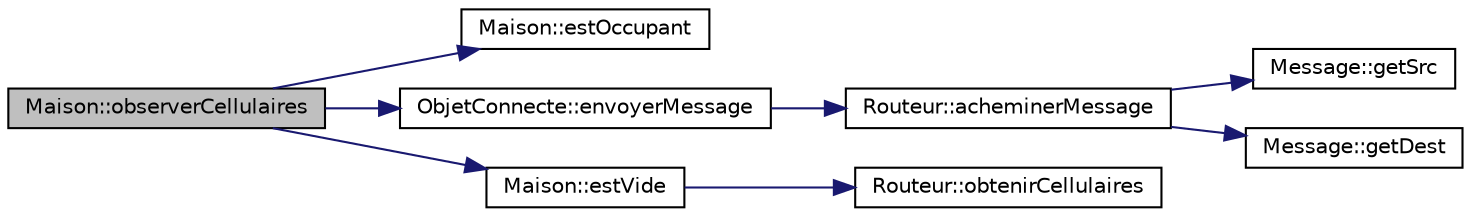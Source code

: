 digraph "Maison::observerCellulaires"
{
  bgcolor="transparent";
  edge [fontname="Helvetica",fontsize="10",labelfontname="Helvetica",labelfontsize="10"];
  node [fontname="Helvetica",fontsize="10",shape=record];
  rankdir="LR";
  Node1 [label="Maison::observerCellulaires",height=0.2,width=0.4,color="black", fillcolor="grey75", style="filled", fontcolor="black"];
  Node1 -> Node2 [color="midnightblue",fontsize="10",style="solid",fontname="Helvetica"];
  Node2 [label="Maison::estOccupant",height=0.2,width=0.4,color="black",URL="$class_maison.html#a26269a0e50b0befba1e0ff7294e19871",tooltip="Évalue si une personne est un occupant de la maison. "];
  Node1 -> Node3 [color="midnightblue",fontsize="10",style="solid",fontname="Helvetica"];
  Node3 [label="ObjetConnecte::envoyerMessage",height=0.2,width=0.4,color="black",URL="$class_objet_connecte.html#a542d1009c29f9e634b7c7d467051704b",tooltip="Envoie un message. "];
  Node3 -> Node4 [color="midnightblue",fontsize="10",style="solid",fontname="Helvetica"];
  Node4 [label="Routeur::acheminerMessage",height=0.2,width=0.4,color="black",URL="$class_routeur.html#a2d4f2f4b9a5f29f7c62240c2ce9393ad",tooltip="Achemine le message, affiche aussi si le message a été acheminé de qui vers qui  message Le message à..."];
  Node4 -> Node5 [color="midnightblue",fontsize="10",style="solid",fontname="Helvetica"];
  Node5 [label="Message::getSrc",height=0.2,width=0.4,color="black",URL="$class_message.html#a5ec2173b372c8ccf2109b239dc275a92"];
  Node4 -> Node6 [color="midnightblue",fontsize="10",style="solid",fontname="Helvetica"];
  Node6 [label="Message::getDest",height=0.2,width=0.4,color="black",URL="$class_message.html#ae05a692926f090164bce84e246338ce8"];
  Node1 -> Node7 [color="midnightblue",fontsize="10",style="solid",fontname="Helvetica"];
  Node7 [label="Maison::estVide",height=0.2,width=0.4,color="black",URL="$class_maison.html#a88acdd6f6bb1c2ca29032d443f71482b",tooltip="Évalue si la maison est vide. "];
  Node7 -> Node8 [color="midnightblue",fontsize="10",style="solid",fontname="Helvetica"];
  Node8 [label="Routeur::obtenirCellulaires",height=0.2,width=0.4,color="black",URL="$class_routeur.html#a2fec4ef4bde9d818ed4bc44859c38c3a",tooltip="Renvoie le vecteur de cellulaire en lecture seule. "];
}
